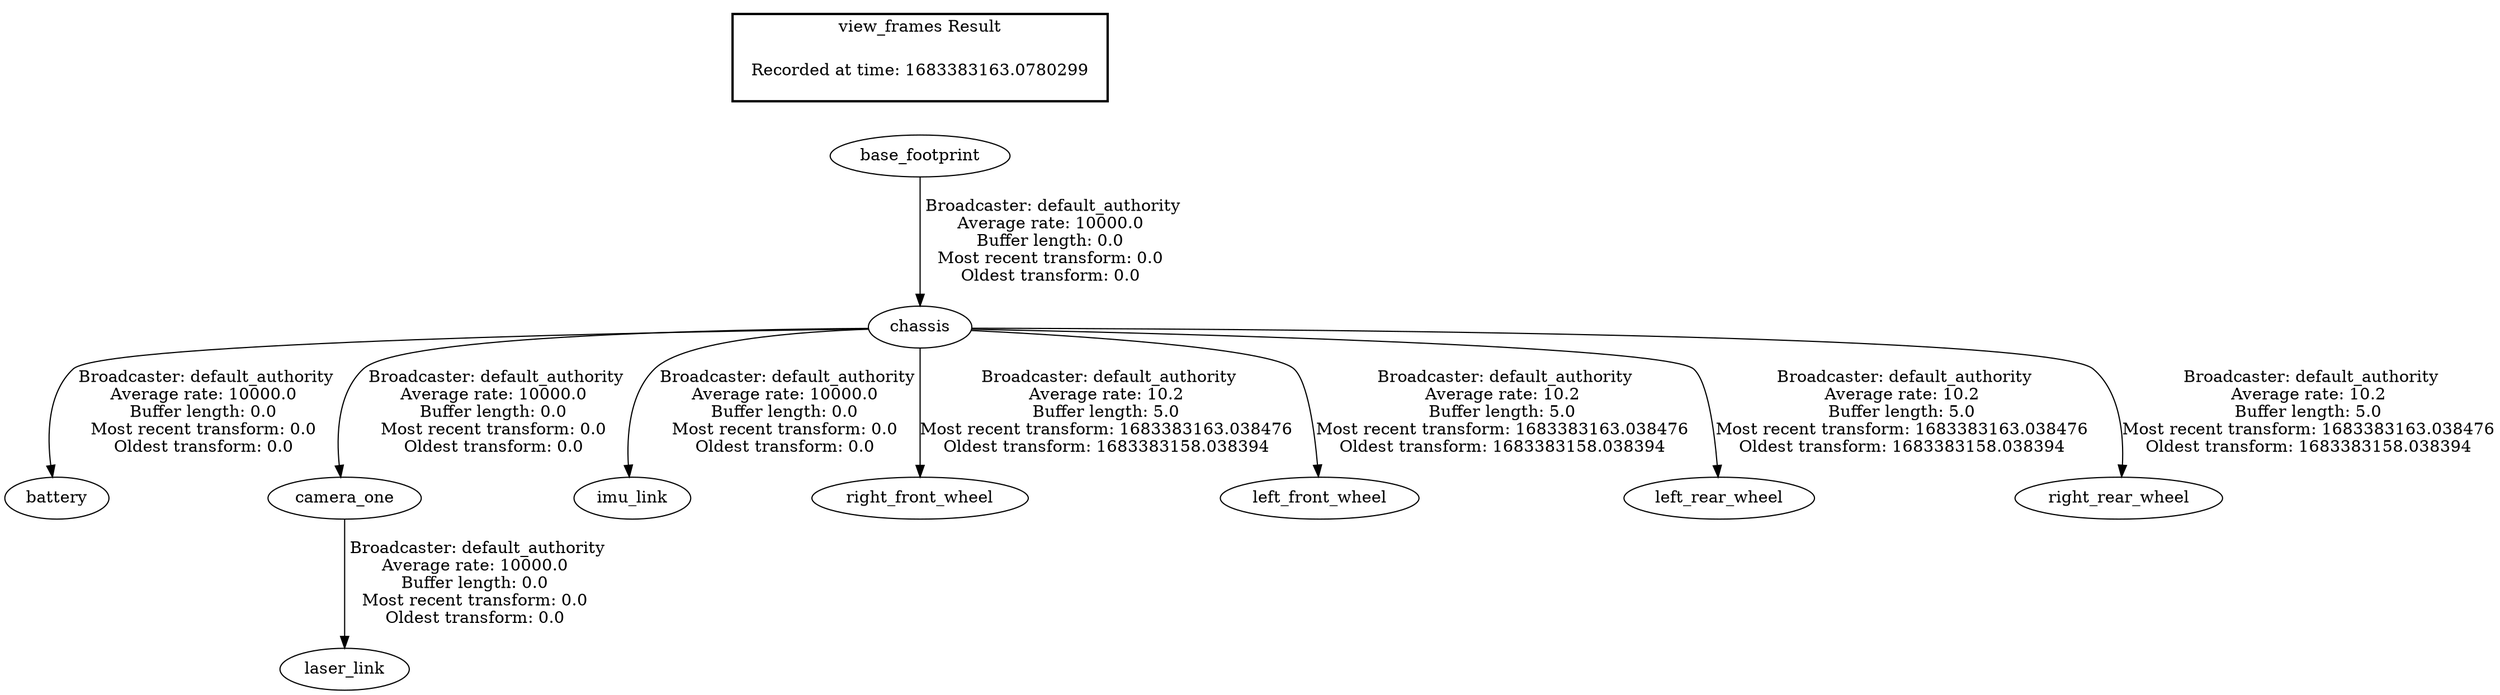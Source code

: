 digraph G {
"base_footprint" -> "chassis"[label=" Broadcaster: default_authority\nAverage rate: 10000.0\nBuffer length: 0.0\nMost recent transform: 0.0\nOldest transform: 0.0\n"];
"chassis" -> "battery"[label=" Broadcaster: default_authority\nAverage rate: 10000.0\nBuffer length: 0.0\nMost recent transform: 0.0\nOldest transform: 0.0\n"];
"chassis" -> "camera_one"[label=" Broadcaster: default_authority\nAverage rate: 10000.0\nBuffer length: 0.0\nMost recent transform: 0.0\nOldest transform: 0.0\n"];
"chassis" -> "imu_link"[label=" Broadcaster: default_authority\nAverage rate: 10000.0\nBuffer length: 0.0\nMost recent transform: 0.0\nOldest transform: 0.0\n"];
"camera_one" -> "laser_link"[label=" Broadcaster: default_authority\nAverage rate: 10000.0\nBuffer length: 0.0\nMost recent transform: 0.0\nOldest transform: 0.0\n"];
"chassis" -> "right_front_wheel"[label=" Broadcaster: default_authority\nAverage rate: 10.2\nBuffer length: 5.0\nMost recent transform: 1683383163.038476\nOldest transform: 1683383158.038394\n"];
"chassis" -> "left_front_wheel"[label=" Broadcaster: default_authority\nAverage rate: 10.2\nBuffer length: 5.0\nMost recent transform: 1683383163.038476\nOldest transform: 1683383158.038394\n"];
"chassis" -> "left_rear_wheel"[label=" Broadcaster: default_authority\nAverage rate: 10.2\nBuffer length: 5.0\nMost recent transform: 1683383163.038476\nOldest transform: 1683383158.038394\n"];
"chassis" -> "right_rear_wheel"[label=" Broadcaster: default_authority\nAverage rate: 10.2\nBuffer length: 5.0\nMost recent transform: 1683383163.038476\nOldest transform: 1683383158.038394\n"];
edge [style=invis];
 subgraph cluster_legend { style=bold; color=black; label ="view_frames Result";
"Recorded at time: 1683383163.0780299"[ shape=plaintext ] ;
}->"base_footprint";
}